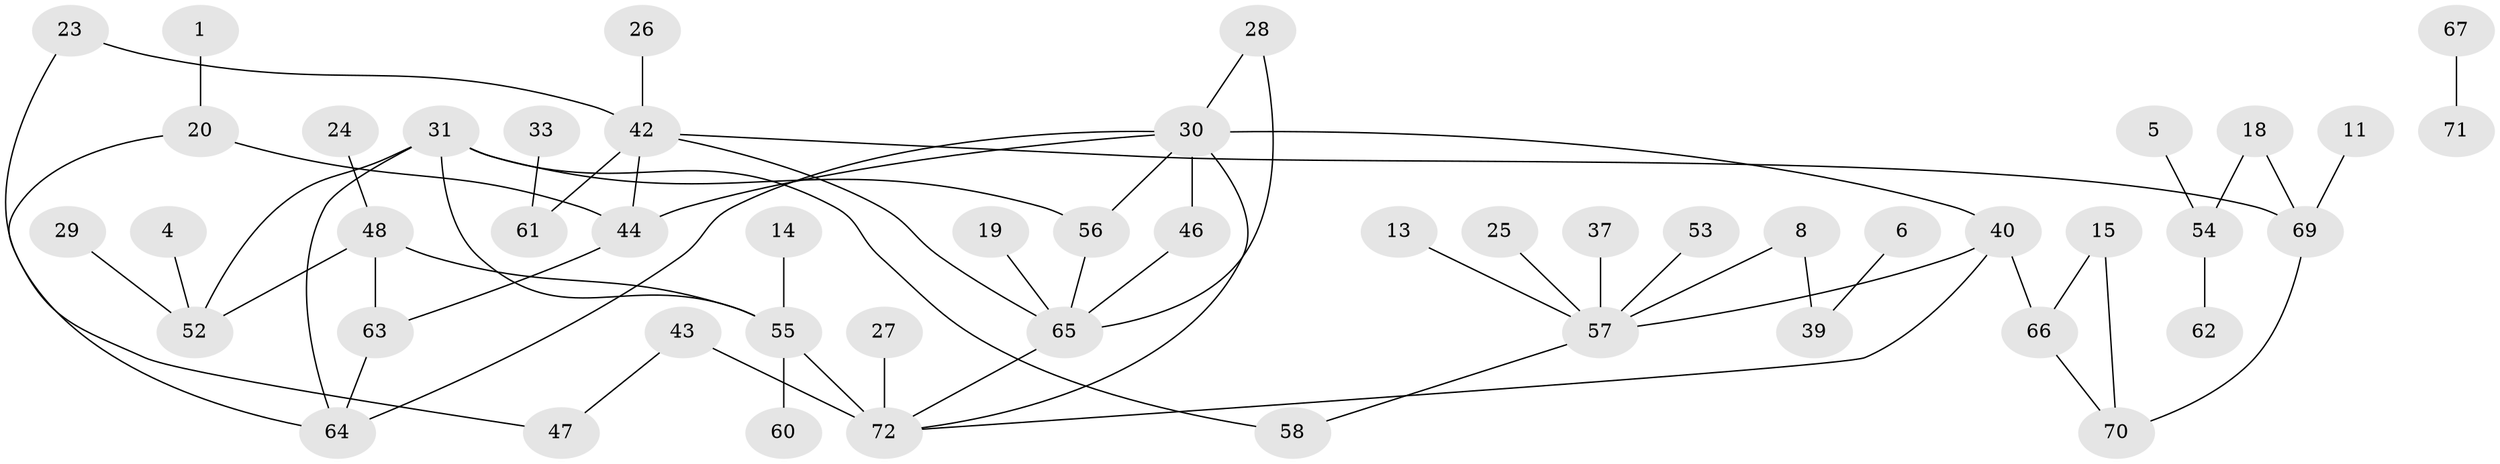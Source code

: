 // original degree distribution, {3: 0.19594594594594594, 1: 0.30405405405405406, 4: 0.08783783783783784, 0: 0.14189189189189189, 2: 0.24324324324324326, 6: 0.006756756756756757, 5: 0.013513513513513514, 8: 0.006756756756756757}
// Generated by graph-tools (version 1.1) at 2025/25/03/09/25 03:25:18]
// undirected, 50 vertices, 63 edges
graph export_dot {
graph [start="1"]
  node [color=gray90,style=filled];
  1;
  4;
  5;
  6;
  8;
  11;
  13;
  14;
  15;
  18;
  19;
  20;
  23;
  24;
  25;
  26;
  27;
  28;
  29;
  30;
  31;
  33;
  37;
  39;
  40;
  42;
  43;
  44;
  46;
  47;
  48;
  52;
  53;
  54;
  55;
  56;
  57;
  58;
  60;
  61;
  62;
  63;
  64;
  65;
  66;
  67;
  69;
  70;
  71;
  72;
  1 -- 20 [weight=1.0];
  4 -- 52 [weight=1.0];
  5 -- 54 [weight=1.0];
  6 -- 39 [weight=1.0];
  8 -- 39 [weight=1.0];
  8 -- 57 [weight=1.0];
  11 -- 69 [weight=1.0];
  13 -- 57 [weight=1.0];
  14 -- 55 [weight=1.0];
  15 -- 66 [weight=1.0];
  15 -- 70 [weight=1.0];
  18 -- 54 [weight=1.0];
  18 -- 69 [weight=1.0];
  19 -- 65 [weight=1.0];
  20 -- 44 [weight=1.0];
  20 -- 64 [weight=1.0];
  23 -- 42 [weight=1.0];
  23 -- 47 [weight=1.0];
  24 -- 48 [weight=1.0];
  25 -- 57 [weight=1.0];
  26 -- 42 [weight=2.0];
  27 -- 72 [weight=1.0];
  28 -- 30 [weight=1.0];
  28 -- 65 [weight=1.0];
  29 -- 52 [weight=1.0];
  30 -- 40 [weight=1.0];
  30 -- 44 [weight=1.0];
  30 -- 46 [weight=1.0];
  30 -- 56 [weight=1.0];
  30 -- 64 [weight=1.0];
  30 -- 72 [weight=1.0];
  31 -- 52 [weight=1.0];
  31 -- 55 [weight=1.0];
  31 -- 56 [weight=1.0];
  31 -- 58 [weight=1.0];
  31 -- 64 [weight=1.0];
  33 -- 61 [weight=1.0];
  37 -- 57 [weight=1.0];
  40 -- 57 [weight=1.0];
  40 -- 66 [weight=1.0];
  40 -- 72 [weight=1.0];
  42 -- 44 [weight=1.0];
  42 -- 61 [weight=1.0];
  42 -- 65 [weight=1.0];
  42 -- 69 [weight=1.0];
  43 -- 47 [weight=1.0];
  43 -- 72 [weight=2.0];
  44 -- 63 [weight=1.0];
  46 -- 65 [weight=1.0];
  48 -- 52 [weight=1.0];
  48 -- 55 [weight=1.0];
  48 -- 63 [weight=2.0];
  53 -- 57 [weight=1.0];
  54 -- 62 [weight=1.0];
  55 -- 60 [weight=1.0];
  55 -- 72 [weight=1.0];
  56 -- 65 [weight=1.0];
  57 -- 58 [weight=1.0];
  63 -- 64 [weight=1.0];
  65 -- 72 [weight=1.0];
  66 -- 70 [weight=1.0];
  67 -- 71 [weight=1.0];
  69 -- 70 [weight=1.0];
}
